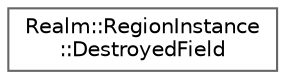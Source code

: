 digraph "Graphical Class Hierarchy"
{
 // LATEX_PDF_SIZE
  bgcolor="transparent";
  edge [fontname=Helvetica,fontsize=10,labelfontname=Helvetica,labelfontsize=10];
  node [fontname=Helvetica,fontsize=10,shape=box,height=0.2,width=0.4];
  rankdir="LR";
  Node0 [id="Node000000",label="Realm::RegionInstance\l::DestroyedField",height=0.2,width=0.4,color="grey40", fillcolor="white", style="filled",URL="$structRealm_1_1RegionInstance_1_1DestroyedField.html",tooltip=" "];
}
